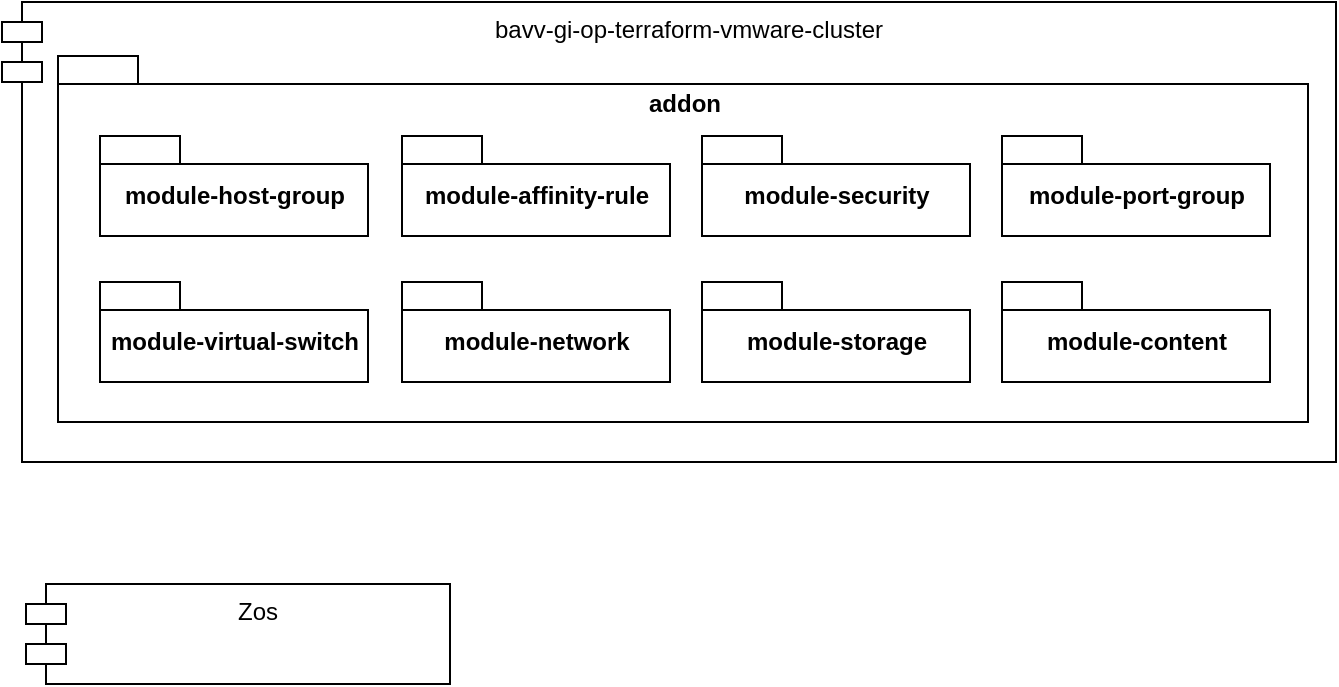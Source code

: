 <mxfile version="20.8.20" type="github">
  <diagram name="Page-1" id="5f0bae14-7c28-e335-631c-24af17079c00">
    <mxGraphModel dx="794" dy="509" grid="1" gridSize="10" guides="1" tooltips="1" connect="1" arrows="1" fold="1" page="1" pageScale="1" pageWidth="1100" pageHeight="850" background="none" math="0" shadow="0">
      <root>
        <mxCell id="0" />
        <mxCell id="1" parent="0" />
        <mxCell id="BwKcDBISeO8rM-5g9kwS-1" value="bavv-gi-op-terraform-vmware-cluster" style="shape=module;align=left;spacingLeft=20;align=center;verticalAlign=top;" parent="1" vertex="1">
          <mxGeometry x="150" y="70" width="667" height="230" as="geometry" />
        </mxCell>
        <mxCell id="BwKcDBISeO8rM-5g9kwS-2" value="Zos" style="shape=module;align=left;spacingLeft=20;align=center;verticalAlign=top;" parent="1" vertex="1">
          <mxGeometry x="162" y="361" width="212" height="50" as="geometry" />
        </mxCell>
        <mxCell id="awrq8H0JJblZVTlvvqXh-1" value="addon" style="shape=folder;fontStyle=1;spacingTop=10;tabWidth=40;tabHeight=14;tabPosition=left;html=1;verticalAlign=top;" vertex="1" parent="1">
          <mxGeometry x="178" y="97" width="625" height="183" as="geometry" />
        </mxCell>
        <mxCell id="awrq8H0JJblZVTlvvqXh-2" value="module-host-group" style="shape=folder;fontStyle=1;spacingTop=10;tabWidth=40;tabHeight=14;tabPosition=left;html=1;" vertex="1" parent="1">
          <mxGeometry x="199" y="137" width="134" height="50" as="geometry" />
        </mxCell>
        <mxCell id="awrq8H0JJblZVTlvvqXh-4" value="module-affinity-rule" style="shape=folder;fontStyle=1;spacingTop=10;tabWidth=40;tabHeight=14;tabPosition=left;html=1;" vertex="1" parent="1">
          <mxGeometry x="350" y="137" width="134" height="50" as="geometry" />
        </mxCell>
        <mxCell id="awrq8H0JJblZVTlvvqXh-5" value="module-security" style="shape=folder;fontStyle=1;spacingTop=10;tabWidth=40;tabHeight=14;tabPosition=left;html=1;" vertex="1" parent="1">
          <mxGeometry x="500" y="137" width="134" height="50" as="geometry" />
        </mxCell>
        <mxCell id="awrq8H0JJblZVTlvvqXh-6" value="module-port-group" style="shape=folder;fontStyle=1;spacingTop=10;tabWidth=40;tabHeight=14;tabPosition=left;html=1;" vertex="1" parent="1">
          <mxGeometry x="650" y="137" width="134" height="50" as="geometry" />
        </mxCell>
        <mxCell id="awrq8H0JJblZVTlvvqXh-7" value="module-virtual-switch" style="shape=folder;fontStyle=1;spacingTop=10;tabWidth=40;tabHeight=14;tabPosition=left;html=1;" vertex="1" parent="1">
          <mxGeometry x="199" y="210" width="134" height="50" as="geometry" />
        </mxCell>
        <mxCell id="awrq8H0JJblZVTlvvqXh-8" value="module-network" style="shape=folder;fontStyle=1;spacingTop=10;tabWidth=40;tabHeight=14;tabPosition=left;html=1;" vertex="1" parent="1">
          <mxGeometry x="350" y="210" width="134" height="50" as="geometry" />
        </mxCell>
        <mxCell id="awrq8H0JJblZVTlvvqXh-9" value="module-storage" style="shape=folder;fontStyle=1;spacingTop=10;tabWidth=40;tabHeight=14;tabPosition=left;html=1;" vertex="1" parent="1">
          <mxGeometry x="500" y="210" width="134" height="50" as="geometry" />
        </mxCell>
        <mxCell id="awrq8H0JJblZVTlvvqXh-10" value="module-content" style="shape=folder;fontStyle=1;spacingTop=10;tabWidth=40;tabHeight=14;tabPosition=left;html=1;" vertex="1" parent="1">
          <mxGeometry x="650" y="210" width="134" height="50" as="geometry" />
        </mxCell>
      </root>
    </mxGraphModel>
  </diagram>
</mxfile>
